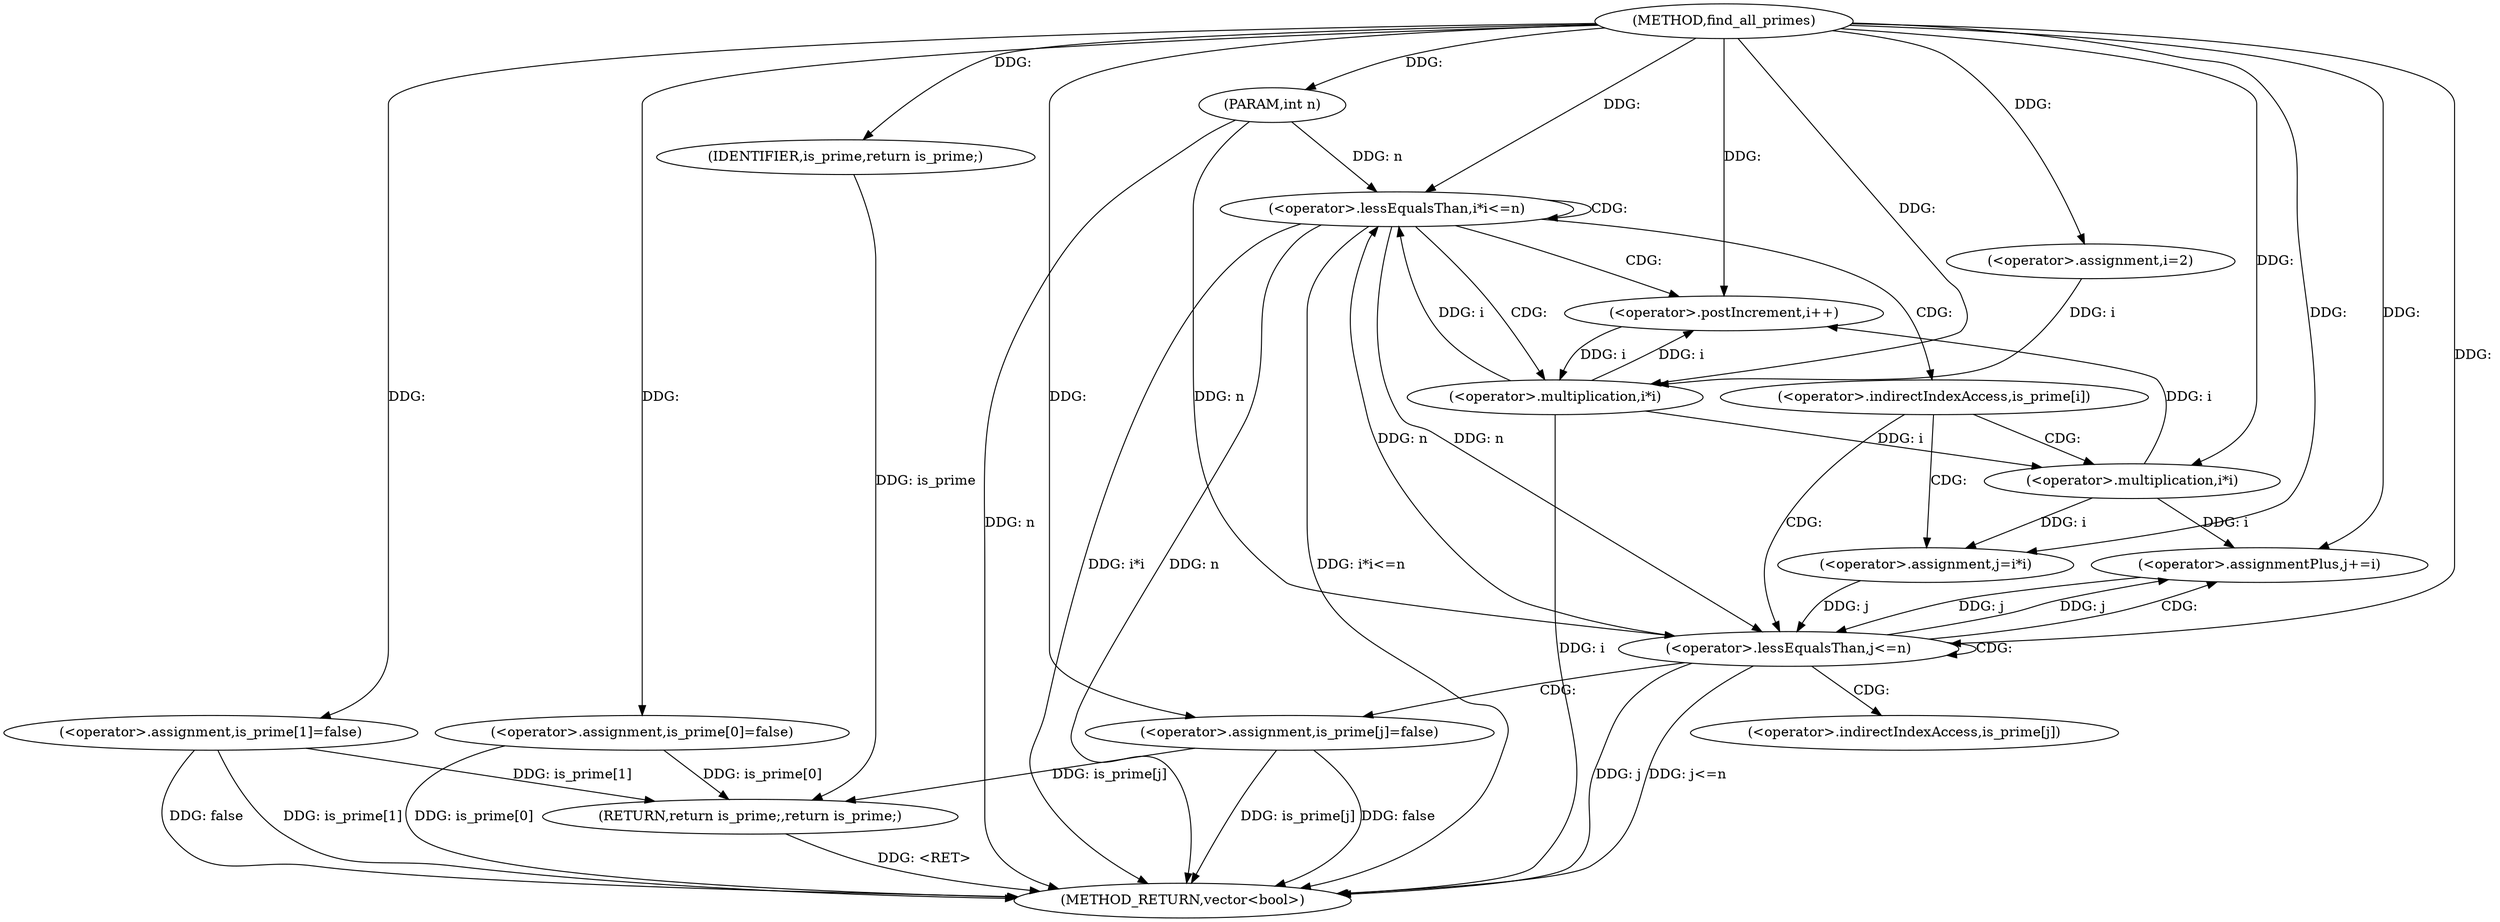 digraph "find_all_primes" {  
"1000735" [label = "(METHOD,find_all_primes)" ]
"1000789" [label = "(METHOD_RETURN,vector<bool>)" ]
"1000736" [label = "(PARAM,int n)" ]
"1000787" [label = "(RETURN,return is_prime;,return is_prime;)" ]
"1000740" [label = "(<operator>.assignment,is_prime[0]=false)" ]
"1000745" [label = "(<operator>.assignment,is_prime[1]=false)" ]
"1000752" [label = "(<operator>.assignment,i=2)" ]
"1000755" [label = "(<operator>.lessEqualsThan,i*i<=n)" ]
"1000760" [label = "(<operator>.postIncrement,i++)" ]
"1000788" [label = "(IDENTIFIER,is_prime,return is_prime;)" ]
"1000756" [label = "(<operator>.multiplication,i*i)" ]
"1000770" [label = "(<operator>.assignment,j=i*i)" ]
"1000775" [label = "(<operator>.lessEqualsThan,j<=n)" ]
"1000778" [label = "(<operator>.assignmentPlus,j+=i)" ]
"1000782" [label = "(<operator>.assignment,is_prime[j]=false)" ]
"1000772" [label = "(<operator>.multiplication,i*i)" ]
"1000764" [label = "(<operator>.indirectIndexAccess,is_prime[i])" ]
"1000783" [label = "(<operator>.indirectIndexAccess,is_prime[j])" ]
  "1000736" -> "1000789"  [ label = "DDG: n"] 
  "1000740" -> "1000789"  [ label = "DDG: is_prime[0]"] 
  "1000745" -> "1000789"  [ label = "DDG: is_prime[1]"] 
  "1000745" -> "1000789"  [ label = "DDG: false"] 
  "1000756" -> "1000789"  [ label = "DDG: i"] 
  "1000755" -> "1000789"  [ label = "DDG: i*i"] 
  "1000755" -> "1000789"  [ label = "DDG: n"] 
  "1000755" -> "1000789"  [ label = "DDG: i*i<=n"] 
  "1000775" -> "1000789"  [ label = "DDG: j"] 
  "1000775" -> "1000789"  [ label = "DDG: j<=n"] 
  "1000782" -> "1000789"  [ label = "DDG: is_prime[j]"] 
  "1000782" -> "1000789"  [ label = "DDG: false"] 
  "1000787" -> "1000789"  [ label = "DDG: <RET>"] 
  "1000735" -> "1000736"  [ label = "DDG: "] 
  "1000788" -> "1000787"  [ label = "DDG: is_prime"] 
  "1000740" -> "1000787"  [ label = "DDG: is_prime[0]"] 
  "1000745" -> "1000787"  [ label = "DDG: is_prime[1]"] 
  "1000782" -> "1000787"  [ label = "DDG: is_prime[j]"] 
  "1000735" -> "1000740"  [ label = "DDG: "] 
  "1000735" -> "1000745"  [ label = "DDG: "] 
  "1000735" -> "1000752"  [ label = "DDG: "] 
  "1000735" -> "1000788"  [ label = "DDG: "] 
  "1000756" -> "1000755"  [ label = "DDG: i"] 
  "1000775" -> "1000755"  [ label = "DDG: n"] 
  "1000736" -> "1000755"  [ label = "DDG: n"] 
  "1000735" -> "1000755"  [ label = "DDG: "] 
  "1000756" -> "1000760"  [ label = "DDG: i"] 
  "1000772" -> "1000760"  [ label = "DDG: i"] 
  "1000735" -> "1000760"  [ label = "DDG: "] 
  "1000752" -> "1000756"  [ label = "DDG: i"] 
  "1000760" -> "1000756"  [ label = "DDG: i"] 
  "1000735" -> "1000756"  [ label = "DDG: "] 
  "1000772" -> "1000770"  [ label = "DDG: i"] 
  "1000772" -> "1000778"  [ label = "DDG: i"] 
  "1000735" -> "1000778"  [ label = "DDG: "] 
  "1000735" -> "1000770"  [ label = "DDG: "] 
  "1000770" -> "1000775"  [ label = "DDG: j"] 
  "1000778" -> "1000775"  [ label = "DDG: j"] 
  "1000735" -> "1000775"  [ label = "DDG: "] 
  "1000755" -> "1000775"  [ label = "DDG: n"] 
  "1000736" -> "1000775"  [ label = "DDG: n"] 
  "1000775" -> "1000778"  [ label = "DDG: j"] 
  "1000735" -> "1000782"  [ label = "DDG: "] 
  "1000756" -> "1000772"  [ label = "DDG: i"] 
  "1000735" -> "1000772"  [ label = "DDG: "] 
  "1000755" -> "1000760"  [ label = "CDG: "] 
  "1000755" -> "1000764"  [ label = "CDG: "] 
  "1000755" -> "1000755"  [ label = "CDG: "] 
  "1000755" -> "1000756"  [ label = "CDG: "] 
  "1000764" -> "1000775"  [ label = "CDG: "] 
  "1000764" -> "1000770"  [ label = "CDG: "] 
  "1000764" -> "1000772"  [ label = "CDG: "] 
  "1000775" -> "1000775"  [ label = "CDG: "] 
  "1000775" -> "1000778"  [ label = "CDG: "] 
  "1000775" -> "1000783"  [ label = "CDG: "] 
  "1000775" -> "1000782"  [ label = "CDG: "] 
}
